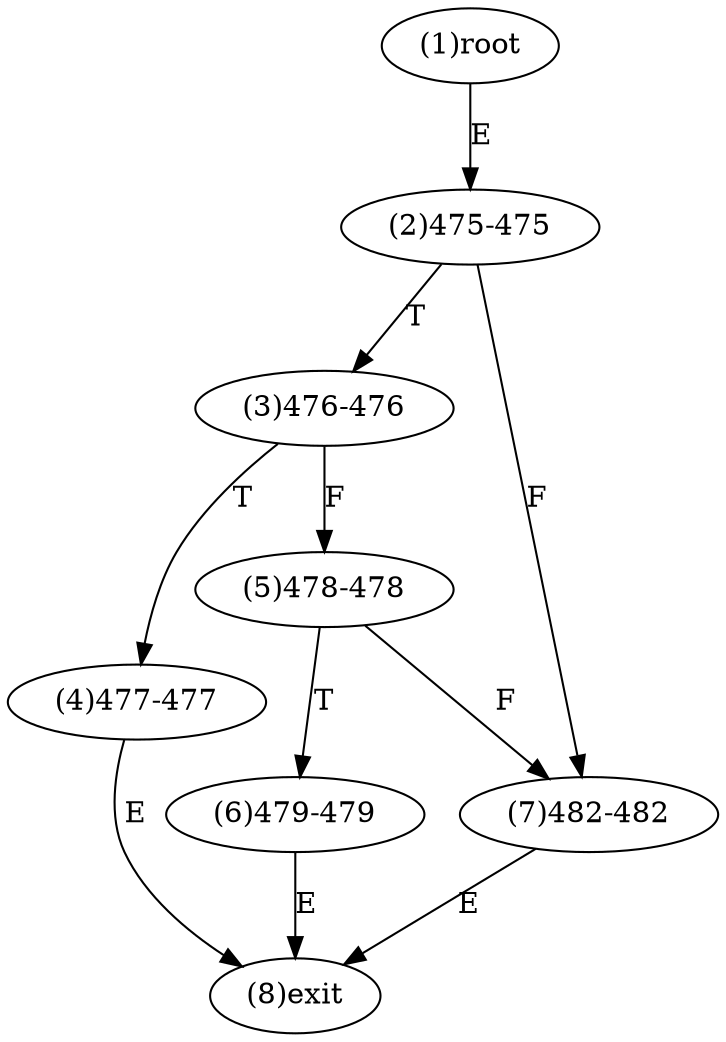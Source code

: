digraph "" { 
1[ label="(1)root"];
2[ label="(2)475-475"];
3[ label="(3)476-476"];
4[ label="(4)477-477"];
5[ label="(5)478-478"];
6[ label="(6)479-479"];
7[ label="(7)482-482"];
8[ label="(8)exit"];
1->2[ label="E"];
2->7[ label="F"];
2->3[ label="T"];
3->5[ label="F"];
3->4[ label="T"];
4->8[ label="E"];
5->7[ label="F"];
5->6[ label="T"];
6->8[ label="E"];
7->8[ label="E"];
}